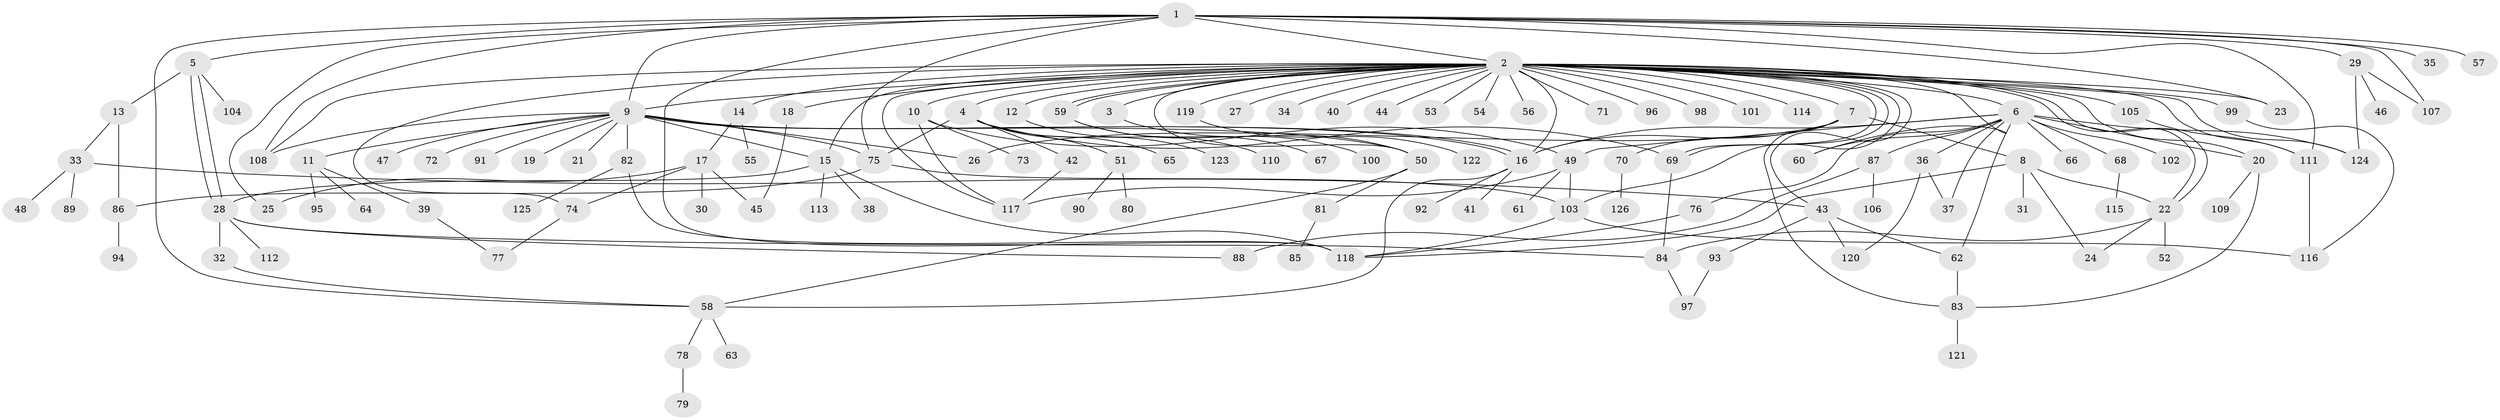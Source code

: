 // coarse degree distribution, {10: 0.015873015873015872, 30: 0.015873015873015872, 2: 0.23809523809523808, 7: 0.015873015873015872, 4: 0.047619047619047616, 13: 0.015873015873015872, 5: 0.09523809523809523, 18: 0.015873015873015872, 3: 0.07936507936507936, 9: 0.015873015873015872, 1: 0.4444444444444444}
// Generated by graph-tools (version 1.1) at 2025/18/03/04/25 18:18:00]
// undirected, 126 vertices, 185 edges
graph export_dot {
graph [start="1"]
  node [color=gray90,style=filled];
  1;
  2;
  3;
  4;
  5;
  6;
  7;
  8;
  9;
  10;
  11;
  12;
  13;
  14;
  15;
  16;
  17;
  18;
  19;
  20;
  21;
  22;
  23;
  24;
  25;
  26;
  27;
  28;
  29;
  30;
  31;
  32;
  33;
  34;
  35;
  36;
  37;
  38;
  39;
  40;
  41;
  42;
  43;
  44;
  45;
  46;
  47;
  48;
  49;
  50;
  51;
  52;
  53;
  54;
  55;
  56;
  57;
  58;
  59;
  60;
  61;
  62;
  63;
  64;
  65;
  66;
  67;
  68;
  69;
  70;
  71;
  72;
  73;
  74;
  75;
  76;
  77;
  78;
  79;
  80;
  81;
  82;
  83;
  84;
  85;
  86;
  87;
  88;
  89;
  90;
  91;
  92;
  93;
  94;
  95;
  96;
  97;
  98;
  99;
  100;
  101;
  102;
  103;
  104;
  105;
  106;
  107;
  108;
  109;
  110;
  111;
  112;
  113;
  114;
  115;
  116;
  117;
  118;
  119;
  120;
  121;
  122;
  123;
  124;
  125;
  126;
  1 -- 2;
  1 -- 5;
  1 -- 9;
  1 -- 23;
  1 -- 25;
  1 -- 29;
  1 -- 35;
  1 -- 57;
  1 -- 58;
  1 -- 75;
  1 -- 107;
  1 -- 108;
  1 -- 111;
  1 -- 118;
  2 -- 3;
  2 -- 4;
  2 -- 6;
  2 -- 7;
  2 -- 9;
  2 -- 10;
  2 -- 12;
  2 -- 14;
  2 -- 15;
  2 -- 16;
  2 -- 18;
  2 -- 20;
  2 -- 22;
  2 -- 22;
  2 -- 23;
  2 -- 27;
  2 -- 34;
  2 -- 40;
  2 -- 43;
  2 -- 44;
  2 -- 50;
  2 -- 53;
  2 -- 54;
  2 -- 56;
  2 -- 59;
  2 -- 59;
  2 -- 60;
  2 -- 69;
  2 -- 69;
  2 -- 71;
  2 -- 74;
  2 -- 96;
  2 -- 98;
  2 -- 99;
  2 -- 101;
  2 -- 103;
  2 -- 105;
  2 -- 108;
  2 -- 111;
  2 -- 114;
  2 -- 117;
  2 -- 119;
  2 -- 124;
  3 -- 50;
  4 -- 42;
  4 -- 51;
  4 -- 65;
  4 -- 69;
  4 -- 75;
  4 -- 123;
  5 -- 13;
  5 -- 28;
  5 -- 28;
  5 -- 104;
  6 -- 16;
  6 -- 20;
  6 -- 36;
  6 -- 37;
  6 -- 49;
  6 -- 60;
  6 -- 62;
  6 -- 66;
  6 -- 68;
  6 -- 76;
  6 -- 87;
  6 -- 102;
  6 -- 124;
  7 -- 8;
  7 -- 16;
  7 -- 26;
  7 -- 70;
  7 -- 83;
  8 -- 22;
  8 -- 24;
  8 -- 31;
  8 -- 118;
  9 -- 11;
  9 -- 15;
  9 -- 16;
  9 -- 16;
  9 -- 19;
  9 -- 21;
  9 -- 26;
  9 -- 47;
  9 -- 50;
  9 -- 72;
  9 -- 75;
  9 -- 82;
  9 -- 91;
  9 -- 108;
  10 -- 49;
  10 -- 73;
  10 -- 117;
  11 -- 39;
  11 -- 64;
  11 -- 95;
  12 -- 110;
  13 -- 33;
  13 -- 86;
  14 -- 17;
  14 -- 55;
  15 -- 28;
  15 -- 38;
  15 -- 113;
  15 -- 118;
  16 -- 41;
  16 -- 58;
  16 -- 92;
  17 -- 25;
  17 -- 30;
  17 -- 45;
  17 -- 74;
  18 -- 45;
  20 -- 83;
  20 -- 109;
  22 -- 24;
  22 -- 52;
  22 -- 84;
  28 -- 32;
  28 -- 84;
  28 -- 88;
  28 -- 112;
  29 -- 46;
  29 -- 107;
  29 -- 124;
  32 -- 58;
  33 -- 43;
  33 -- 48;
  33 -- 89;
  36 -- 37;
  36 -- 120;
  39 -- 77;
  42 -- 117;
  43 -- 62;
  43 -- 93;
  43 -- 120;
  49 -- 61;
  49 -- 103;
  49 -- 117;
  50 -- 58;
  50 -- 81;
  51 -- 80;
  51 -- 90;
  58 -- 63;
  58 -- 78;
  59 -- 67;
  59 -- 100;
  62 -- 83;
  68 -- 115;
  69 -- 84;
  70 -- 126;
  74 -- 77;
  75 -- 86;
  75 -- 103;
  76 -- 118;
  78 -- 79;
  81 -- 85;
  82 -- 118;
  82 -- 125;
  83 -- 121;
  84 -- 97;
  86 -- 94;
  87 -- 88;
  87 -- 106;
  93 -- 97;
  99 -- 116;
  103 -- 116;
  103 -- 118;
  105 -- 111;
  111 -- 116;
  119 -- 122;
}
